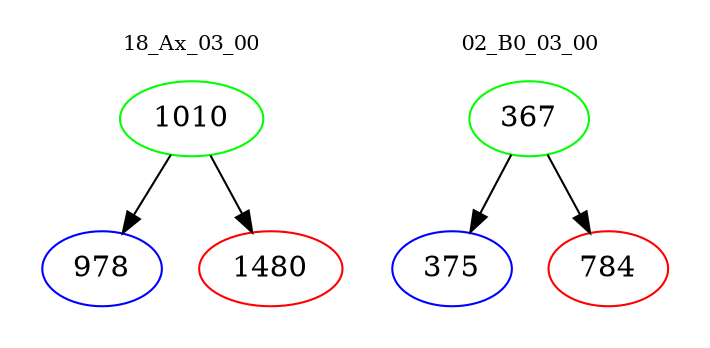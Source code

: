 digraph{
subgraph cluster_0 {
color = white
label = "18_Ax_03_00";
fontsize=10;
T0_1010 [label="1010", color="green"]
T0_1010 -> T0_978 [color="black"]
T0_978 [label="978", color="blue"]
T0_1010 -> T0_1480 [color="black"]
T0_1480 [label="1480", color="red"]
}
subgraph cluster_1 {
color = white
label = "02_B0_03_00";
fontsize=10;
T1_367 [label="367", color="green"]
T1_367 -> T1_375 [color="black"]
T1_375 [label="375", color="blue"]
T1_367 -> T1_784 [color="black"]
T1_784 [label="784", color="red"]
}
}
